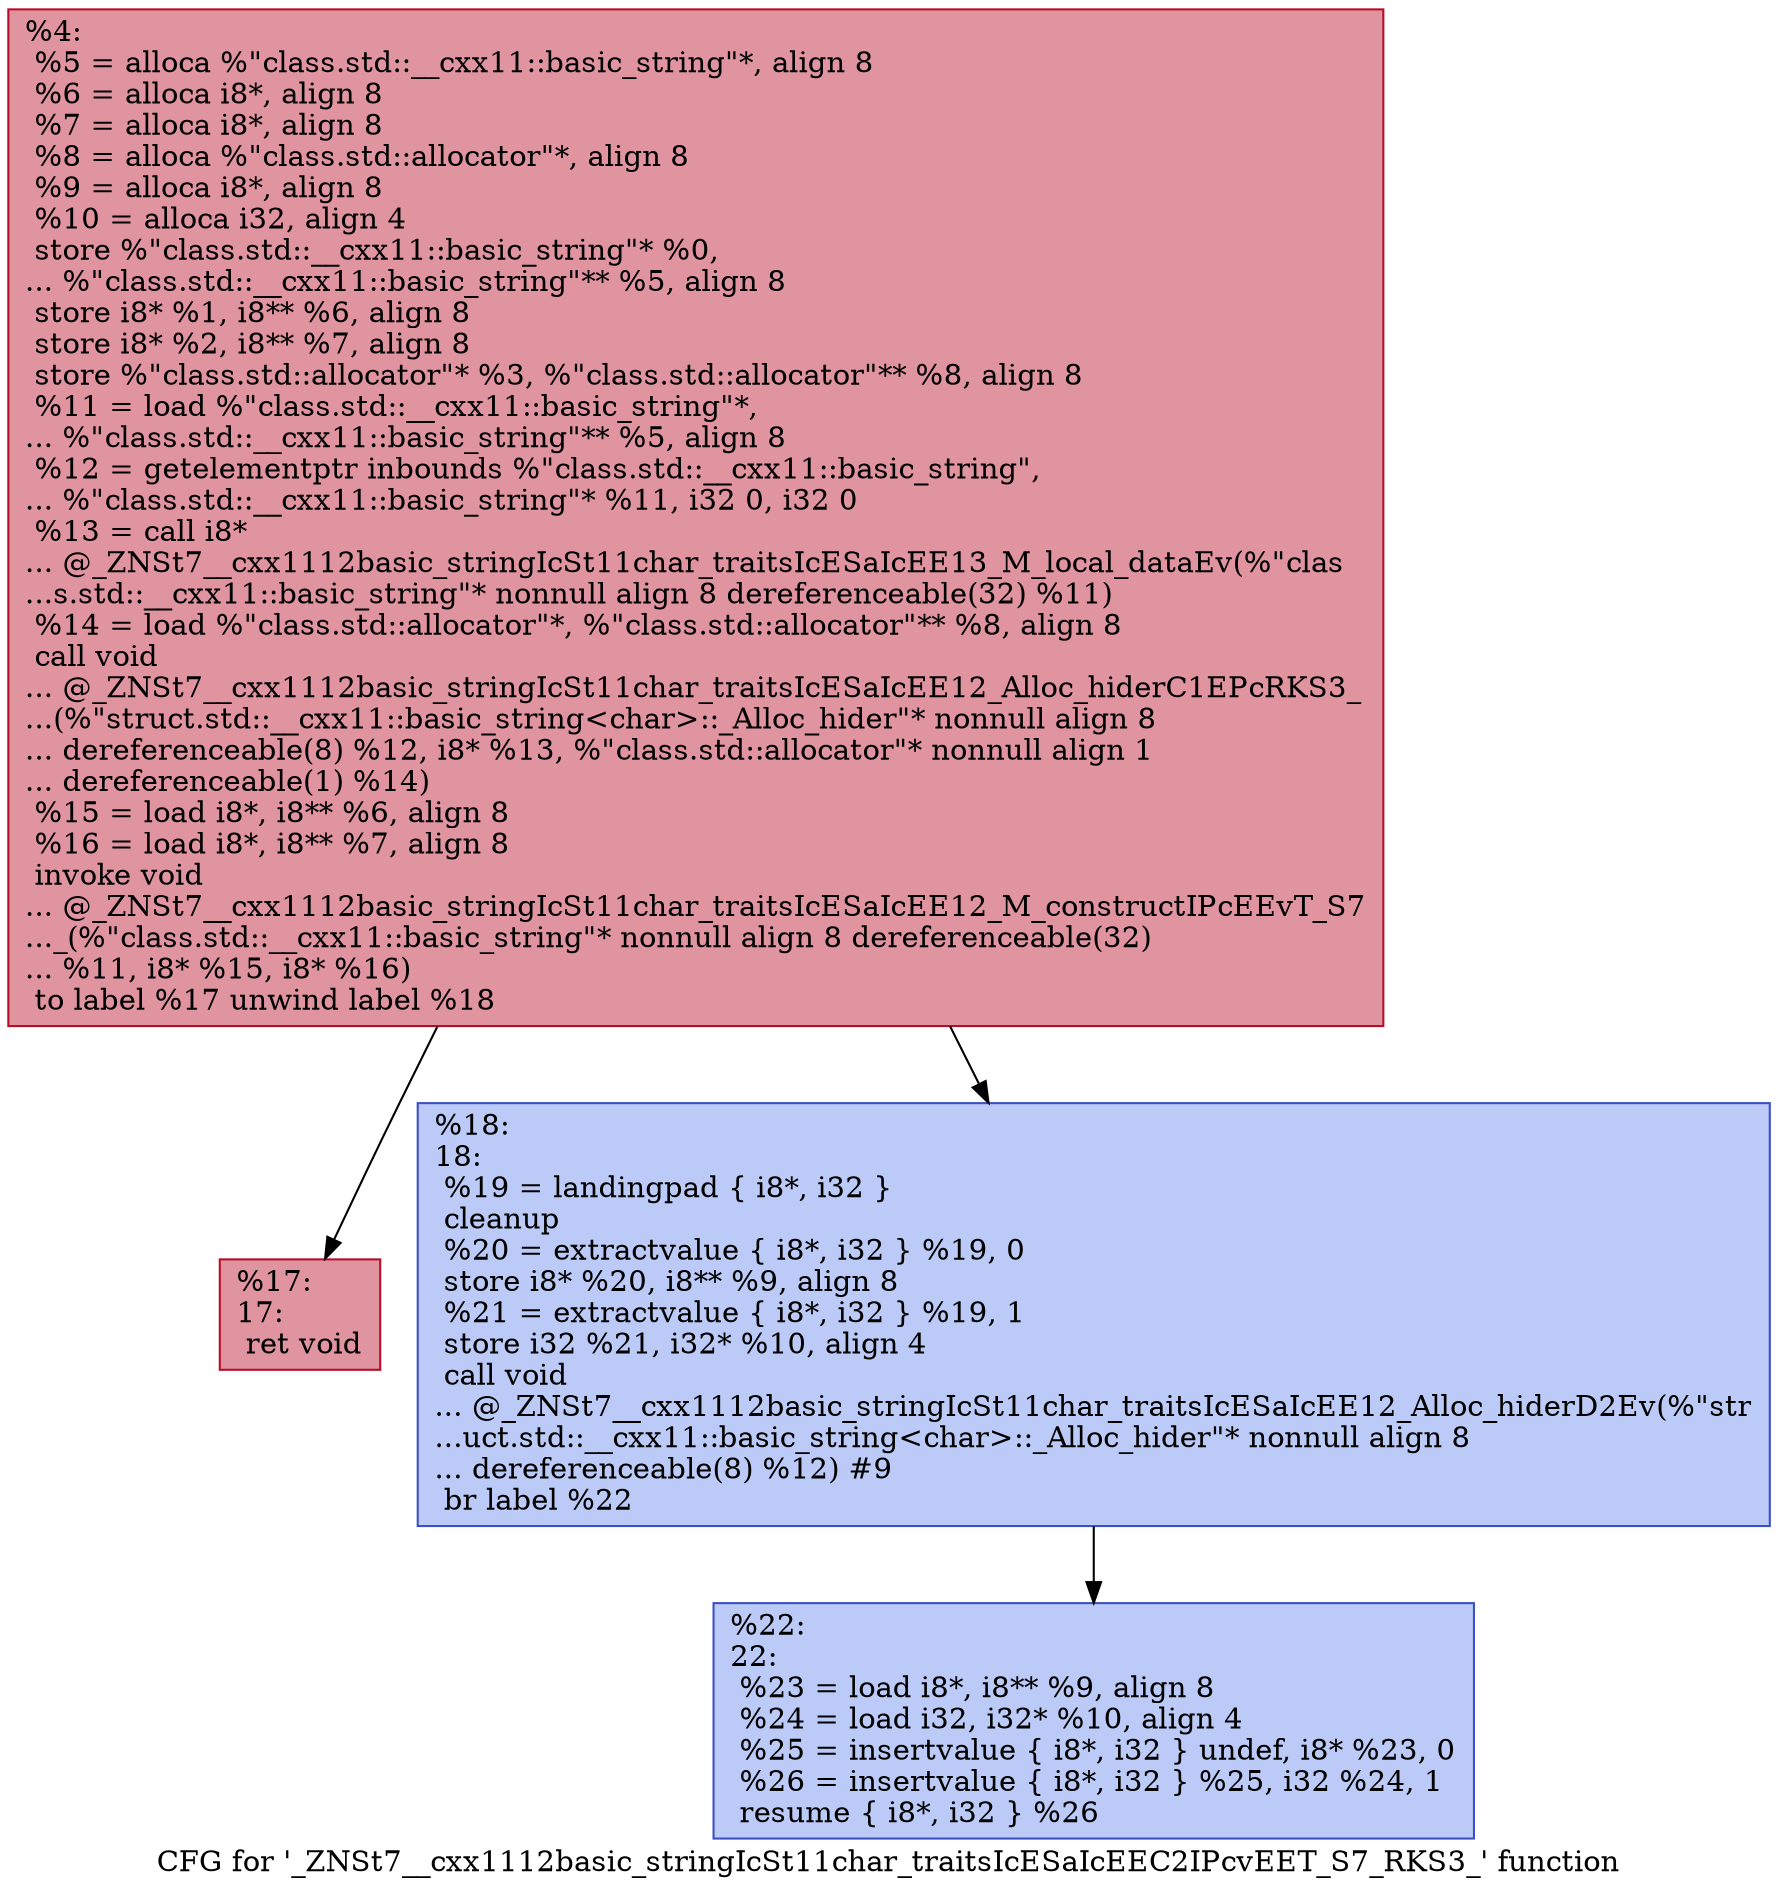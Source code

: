 digraph "CFG for '_ZNSt7__cxx1112basic_stringIcSt11char_traitsIcESaIcEEC2IPcvEET_S7_RKS3_' function" {
	label="CFG for '_ZNSt7__cxx1112basic_stringIcSt11char_traitsIcESaIcEEC2IPcvEET_S7_RKS3_' function";

	Node0x565382a5a8f0 [shape=record,color="#b70d28ff", style=filled, fillcolor="#b70d2870",label="{%4:\l  %5 = alloca %\"class.std::__cxx11::basic_string\"*, align 8\l  %6 = alloca i8*, align 8\l  %7 = alloca i8*, align 8\l  %8 = alloca %\"class.std::allocator\"*, align 8\l  %9 = alloca i8*, align 8\l  %10 = alloca i32, align 4\l  store %\"class.std::__cxx11::basic_string\"* %0,\l... %\"class.std::__cxx11::basic_string\"** %5, align 8\l  store i8* %1, i8** %6, align 8\l  store i8* %2, i8** %7, align 8\l  store %\"class.std::allocator\"* %3, %\"class.std::allocator\"** %8, align 8\l  %11 = load %\"class.std::__cxx11::basic_string\"*,\l... %\"class.std::__cxx11::basic_string\"** %5, align 8\l  %12 = getelementptr inbounds %\"class.std::__cxx11::basic_string\",\l... %\"class.std::__cxx11::basic_string\"* %11, i32 0, i32 0\l  %13 = call i8*\l... @_ZNSt7__cxx1112basic_stringIcSt11char_traitsIcESaIcEE13_M_local_dataEv(%\"clas\l...s.std::__cxx11::basic_string\"* nonnull align 8 dereferenceable(32) %11)\l  %14 = load %\"class.std::allocator\"*, %\"class.std::allocator\"** %8, align 8\l  call void\l... @_ZNSt7__cxx1112basic_stringIcSt11char_traitsIcESaIcEE12_Alloc_hiderC1EPcRKS3_\l...(%\"struct.std::__cxx11::basic_string\<char\>::_Alloc_hider\"* nonnull align 8\l... dereferenceable(8) %12, i8* %13, %\"class.std::allocator\"* nonnull align 1\l... dereferenceable(1) %14)\l  %15 = load i8*, i8** %6, align 8\l  %16 = load i8*, i8** %7, align 8\l  invoke void\l... @_ZNSt7__cxx1112basic_stringIcSt11char_traitsIcESaIcEE12_M_constructIPcEEvT_S7\l..._(%\"class.std::__cxx11::basic_string\"* nonnull align 8 dereferenceable(32)\l... %11, i8* %15, i8* %16)\l          to label %17 unwind label %18\l}"];
	Node0x565382a5a8f0 -> Node0x565382a5b5d0;
	Node0x565382a5a8f0 -> Node0x565382a5b620;
	Node0x565382a5b5d0 [shape=record,color="#b70d28ff", style=filled, fillcolor="#b70d2870",label="{%17:\l17:                                               \l  ret void\l}"];
	Node0x565382a5b620 [shape=record,color="#3d50c3ff", style=filled, fillcolor="#6687ed70",label="{%18:\l18:                                               \l  %19 = landingpad \{ i8*, i32 \}\l          cleanup\l  %20 = extractvalue \{ i8*, i32 \} %19, 0\l  store i8* %20, i8** %9, align 8\l  %21 = extractvalue \{ i8*, i32 \} %19, 1\l  store i32 %21, i32* %10, align 4\l  call void\l... @_ZNSt7__cxx1112basic_stringIcSt11char_traitsIcESaIcEE12_Alloc_hiderD2Ev(%\"str\l...uct.std::__cxx11::basic_string\<char\>::_Alloc_hider\"* nonnull align 8\l... dereferenceable(8) %12) #9\l  br label %22\l}"];
	Node0x565382a5b620 -> Node0x565382a5bbb0;
	Node0x565382a5bbb0 [shape=record,color="#3d50c3ff", style=filled, fillcolor="#6687ed70",label="{%22:\l22:                                               \l  %23 = load i8*, i8** %9, align 8\l  %24 = load i32, i32* %10, align 4\l  %25 = insertvalue \{ i8*, i32 \} undef, i8* %23, 0\l  %26 = insertvalue \{ i8*, i32 \} %25, i32 %24, 1\l  resume \{ i8*, i32 \} %26\l}"];
}
